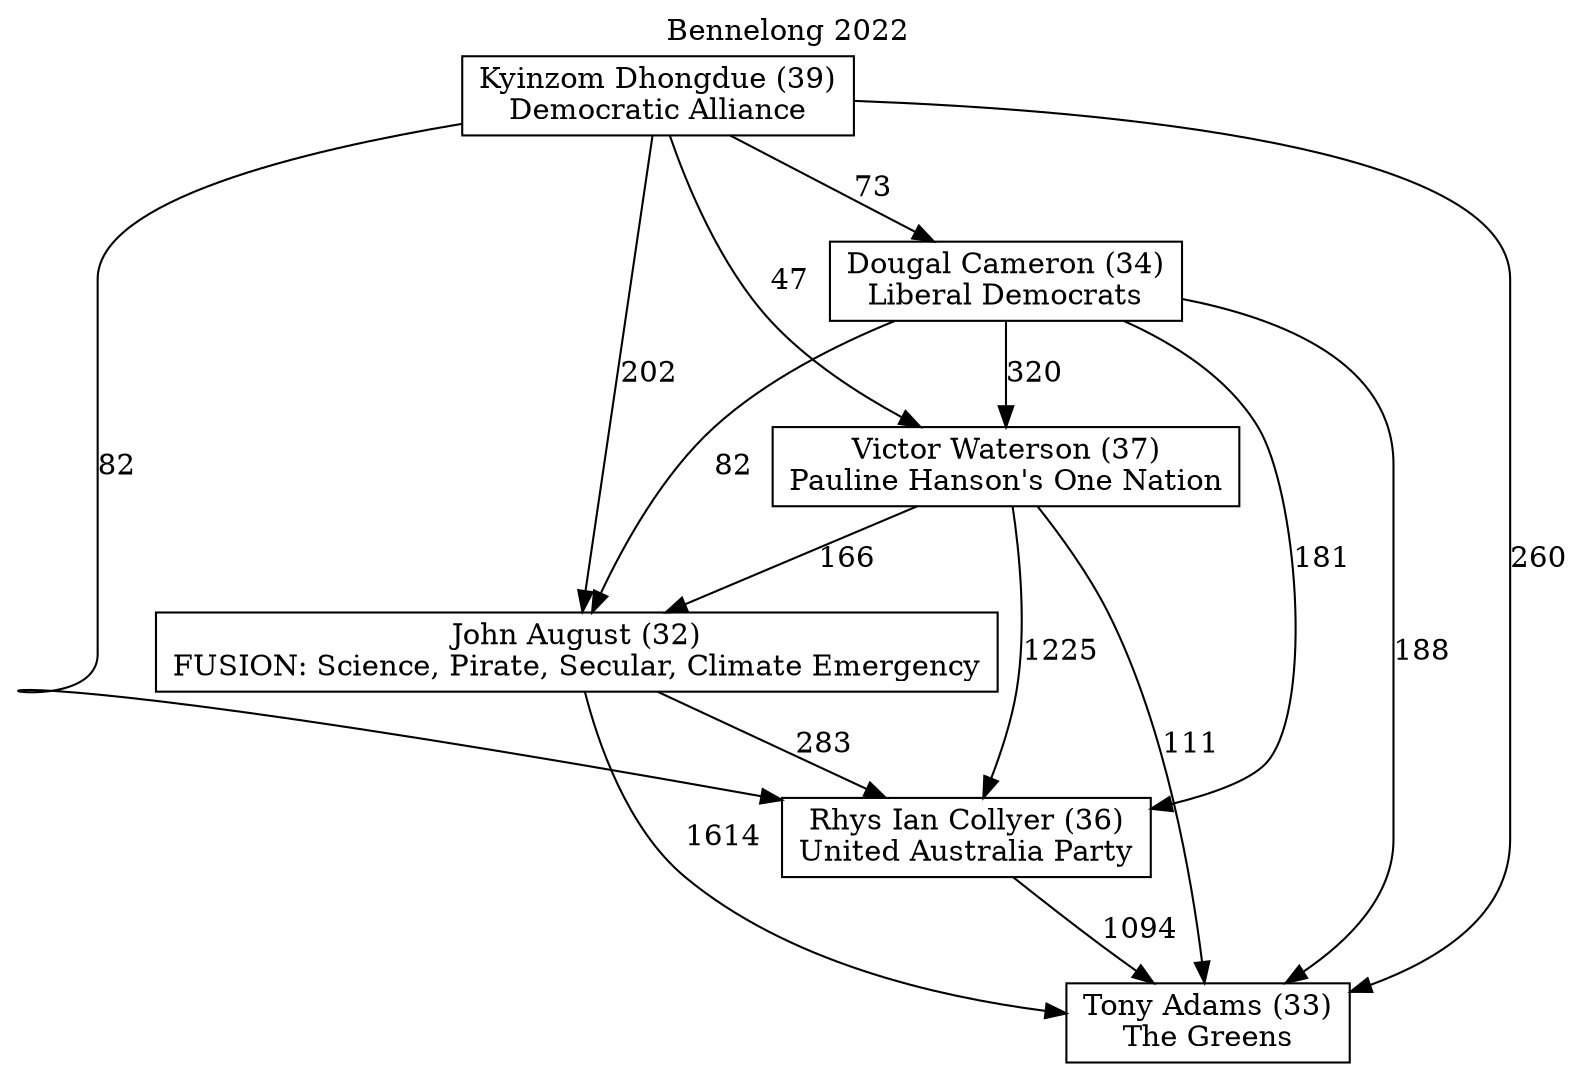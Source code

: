 // House preference flow
digraph "Tony Adams (33)_Bennelong_2022" {
	graph [label="Bennelong 2022" labelloc=t mclimit=10]
	node [shape=box]
	"Rhys Ian Collyer (36)" [label="Rhys Ian Collyer (36)
United Australia Party"]
	"Dougal Cameron (34)" [label="Dougal Cameron (34)
Liberal Democrats"]
	"Victor Waterson (37)" [label="Victor Waterson (37)
Pauline Hanson's One Nation"]
	"Kyinzom Dhongdue (39)" [label="Kyinzom Dhongdue (39)
Democratic Alliance"]
	"John August (32)" [label="John August (32)
FUSION: Science, Pirate, Secular, Climate Emergency"]
	"Tony Adams (33)" [label="Tony Adams (33)
The Greens"]
	"Victor Waterson (37)" -> "Rhys Ian Collyer (36)" [label=1225]
	"Kyinzom Dhongdue (39)" -> "Dougal Cameron (34)" [label=73]
	"Dougal Cameron (34)" -> "Victor Waterson (37)" [label=320]
	"Victor Waterson (37)" -> "Tony Adams (33)" [label=111]
	"Kyinzom Dhongdue (39)" -> "Rhys Ian Collyer (36)" [label=82]
	"Dougal Cameron (34)" -> "John August (32)" [label=82]
	"John August (32)" -> "Tony Adams (33)" [label=1614]
	"Dougal Cameron (34)" -> "Tony Adams (33)" [label=188]
	"Victor Waterson (37)" -> "John August (32)" [label=166]
	"Kyinzom Dhongdue (39)" -> "Tony Adams (33)" [label=260]
	"John August (32)" -> "Rhys Ian Collyer (36)" [label=283]
	"Dougal Cameron (34)" -> "Rhys Ian Collyer (36)" [label=181]
	"Kyinzom Dhongdue (39)" -> "John August (32)" [label=202]
	"Kyinzom Dhongdue (39)" -> "Victor Waterson (37)" [label=47]
	"Rhys Ian Collyer (36)" -> "Tony Adams (33)" [label=1094]
}

